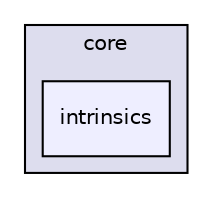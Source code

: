 digraph "lib/alloy-core/include/alloy/core/intrinsics" {
  compound=true
  node [ fontsize="10", fontname="Helvetica"];
  edge [ labelfontsize="10", labelfontname="Helvetica"];
  subgraph clusterdir_e47f71b7a3b9692047cafd017e754db6 {
    graph [ bgcolor="#ddddee", pencolor="black", label="core" fontname="Helvetica", fontsize="10", URL="dir_e47f71b7a3b9692047cafd017e754db6.html"]
  dir_9fe77c585e0f04e2e6af94e6db0f143c [shape=box, label="intrinsics", style="filled", fillcolor="#eeeeff", pencolor="black", URL="dir_9fe77c585e0f04e2e6af94e6db0f143c.html"];
  }
}
